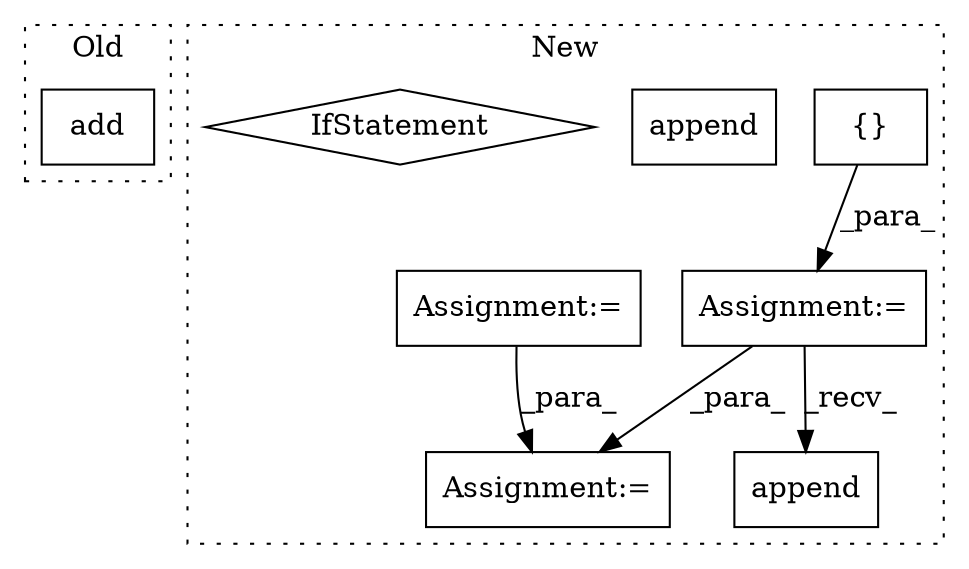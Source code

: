 digraph G {
subgraph cluster0 {
1 [label="add" a="32" s="8655,8720" l="4,1" shape="box"];
label = "Old";
style="dotted";
}
subgraph cluster1 {
2 [label="{}" a="4" s="9994" l="2" shape="box"];
3 [label="Assignment:=" a="7" s="11083" l="2" shape="box"];
4 [label="Assignment:=" a="7" s="9984" l="1" shape="box"];
5 [label="append" a="32" s="10901,10918" l="7,1" shape="box"];
6 [label="append" a="32" s="10176,10200" l="7,1" shape="box"];
7 [label="Assignment:=" a="7" s="9407" l="5" shape="box"];
8 [label="IfStatement" a="25" s="10351,10380" l="4,2" shape="diamond"];
label = "New";
style="dotted";
}
2 -> 4 [label="_para_"];
4 -> 5 [label="_recv_"];
4 -> 3 [label="_para_"];
7 -> 3 [label="_para_"];
}
